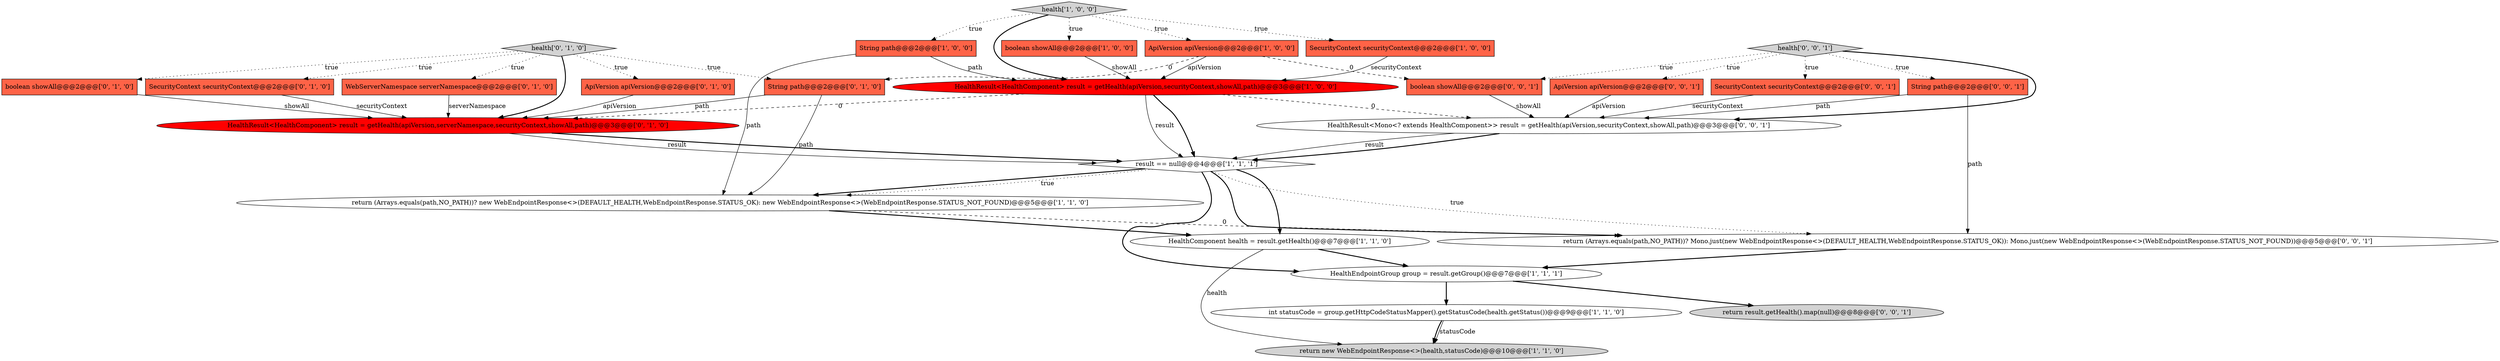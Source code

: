 digraph {
15 [style = filled, label = "ApiVersion apiVersion@@@2@@@['0', '1', '0']", fillcolor = tomato, shape = box image = "AAA0AAABBB2BBB"];
7 [style = filled, label = "String path@@@2@@@['1', '0', '0']", fillcolor = tomato, shape = box image = "AAA0AAABBB1BBB"];
13 [style = filled, label = "boolean showAll@@@2@@@['0', '1', '0']", fillcolor = tomato, shape = box image = "AAA0AAABBB2BBB"];
23 [style = filled, label = "boolean showAll@@@2@@@['0', '0', '1']", fillcolor = tomato, shape = box image = "AAA0AAABBB3BBB"];
14 [style = filled, label = "SecurityContext securityContext@@@2@@@['0', '1', '0']", fillcolor = tomato, shape = box image = "AAA0AAABBB2BBB"];
16 [style = filled, label = "String path@@@2@@@['0', '1', '0']", fillcolor = tomato, shape = box image = "AAA1AAABBB2BBB"];
8 [style = filled, label = "HealthResult<HealthComponent> result = getHealth(apiVersion,securityContext,showAll,path)@@@3@@@['1', '0', '0']", fillcolor = red, shape = ellipse image = "AAA1AAABBB1BBB"];
22 [style = filled, label = "return (Arrays.equals(path,NO_PATH))? Mono.just(new WebEndpointResponse<>(DEFAULT_HEALTH,WebEndpointResponse.STATUS_OK)): Mono.just(new WebEndpointResponse<>(WebEndpointResponse.STATUS_NOT_FOUND))@@@5@@@['0', '0', '1']", fillcolor = white, shape = ellipse image = "AAA0AAABBB3BBB"];
12 [style = filled, label = "WebServerNamespace serverNamespace@@@2@@@['0', '1', '0']", fillcolor = tomato, shape = box image = "AAA0AAABBB2BBB"];
6 [style = filled, label = "boolean showAll@@@2@@@['1', '0', '0']", fillcolor = tomato, shape = box image = "AAA0AAABBB1BBB"];
19 [style = filled, label = "SecurityContext securityContext@@@2@@@['0', '0', '1']", fillcolor = tomato, shape = box image = "AAA0AAABBB3BBB"];
21 [style = filled, label = "String path@@@2@@@['0', '0', '1']", fillcolor = tomato, shape = box image = "AAA0AAABBB3BBB"];
18 [style = filled, label = "health['0', '1', '0']", fillcolor = lightgray, shape = diamond image = "AAA0AAABBB2BBB"];
3 [style = filled, label = "HealthComponent health = result.getHealth()@@@7@@@['1', '1', '0']", fillcolor = white, shape = ellipse image = "AAA0AAABBB1BBB"];
26 [style = filled, label = "return result.getHealth().map(null)@@@8@@@['0', '0', '1']", fillcolor = lightgray, shape = ellipse image = "AAA0AAABBB3BBB"];
9 [style = filled, label = "ApiVersion apiVersion@@@2@@@['1', '0', '0']", fillcolor = tomato, shape = box image = "AAA1AAABBB1BBB"];
24 [style = filled, label = "HealthResult<Mono<? extends HealthComponent>> result = getHealth(apiVersion,securityContext,showAll,path)@@@3@@@['0', '0', '1']", fillcolor = white, shape = ellipse image = "AAA0AAABBB3BBB"];
5 [style = filled, label = "health['1', '0', '0']", fillcolor = lightgray, shape = diamond image = "AAA0AAABBB1BBB"];
10 [style = filled, label = "result == null@@@4@@@['1', '1', '1']", fillcolor = white, shape = diamond image = "AAA0AAABBB1BBB"];
1 [style = filled, label = "SecurityContext securityContext@@@2@@@['1', '0', '0']", fillcolor = tomato, shape = box image = "AAA0AAABBB1BBB"];
25 [style = filled, label = "health['0', '0', '1']", fillcolor = lightgray, shape = diamond image = "AAA0AAABBB3BBB"];
20 [style = filled, label = "ApiVersion apiVersion@@@2@@@['0', '0', '1']", fillcolor = tomato, shape = box image = "AAA0AAABBB3BBB"];
11 [style = filled, label = "HealthEndpointGroup group = result.getGroup()@@@7@@@['1', '1', '1']", fillcolor = white, shape = ellipse image = "AAA0AAABBB1BBB"];
2 [style = filled, label = "int statusCode = group.getHttpCodeStatusMapper().getStatusCode(health.getStatus())@@@9@@@['1', '1', '0']", fillcolor = white, shape = ellipse image = "AAA0AAABBB1BBB"];
0 [style = filled, label = "return new WebEndpointResponse<>(health,statusCode)@@@10@@@['1', '1', '0']", fillcolor = lightgray, shape = ellipse image = "AAA0AAABBB1BBB"];
4 [style = filled, label = "return (Arrays.equals(path,NO_PATH))? new WebEndpointResponse<>(DEFAULT_HEALTH,WebEndpointResponse.STATUS_OK): new WebEndpointResponse<>(WebEndpointResponse.STATUS_NOT_FOUND)@@@5@@@['1', '1', '0']", fillcolor = white, shape = ellipse image = "AAA0AAABBB1BBB"];
17 [style = filled, label = "HealthResult<HealthComponent> result = getHealth(apiVersion,serverNamespace,securityContext,showAll,path)@@@3@@@['0', '1', '0']", fillcolor = red, shape = ellipse image = "AAA1AAABBB2BBB"];
24->10 [style = bold, label=""];
10->22 [style = bold, label=""];
17->10 [style = bold, label=""];
8->10 [style = bold, label=""];
4->3 [style = bold, label=""];
2->0 [style = solid, label="statusCode"];
5->8 [style = bold, label=""];
9->16 [style = dashed, label="0"];
20->24 [style = solid, label="apiVersion"];
8->10 [style = solid, label="result"];
18->16 [style = dotted, label="true"];
16->17 [style = solid, label="path"];
5->1 [style = dotted, label="true"];
18->15 [style = dotted, label="true"];
3->11 [style = bold, label=""];
18->17 [style = bold, label=""];
5->6 [style = dotted, label="true"];
23->24 [style = solid, label="showAll"];
10->3 [style = bold, label=""];
7->4 [style = solid, label="path"];
4->22 [style = dashed, label="0"];
8->24 [style = dashed, label="0"];
14->17 [style = solid, label="securityContext"];
18->14 [style = dotted, label="true"];
11->2 [style = bold, label=""];
9->23 [style = dashed, label="0"];
16->4 [style = solid, label="path"];
7->8 [style = solid, label="path"];
17->10 [style = solid, label="result"];
25->24 [style = bold, label=""];
2->0 [style = bold, label=""];
18->12 [style = dotted, label="true"];
21->22 [style = solid, label="path"];
21->24 [style = solid, label="path"];
5->7 [style = dotted, label="true"];
3->0 [style = solid, label="health"];
9->8 [style = solid, label="apiVersion"];
25->20 [style = dotted, label="true"];
10->4 [style = bold, label=""];
6->8 [style = solid, label="showAll"];
19->24 [style = solid, label="securityContext"];
13->17 [style = solid, label="showAll"];
5->9 [style = dotted, label="true"];
10->22 [style = dotted, label="true"];
8->17 [style = dashed, label="0"];
25->23 [style = dotted, label="true"];
15->17 [style = solid, label="apiVersion"];
12->17 [style = solid, label="serverNamespace"];
1->8 [style = solid, label="securityContext"];
10->4 [style = dotted, label="true"];
25->19 [style = dotted, label="true"];
22->11 [style = bold, label=""];
24->10 [style = solid, label="result"];
25->21 [style = dotted, label="true"];
11->26 [style = bold, label=""];
18->13 [style = dotted, label="true"];
10->11 [style = bold, label=""];
}
